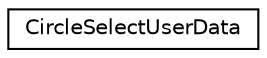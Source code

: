 digraph G
{
  edge [fontname="Helvetica",fontsize="10",labelfontname="Helvetica",labelfontsize="10"];
  node [fontname="Helvetica",fontsize="10",shape=record];
  rankdir=LR;
  Node1 [label="CircleSelectUserData",height=0.2,width=0.4,color="black", fillcolor="white", style="filled",URL="$dc/d10/structCircleSelectUserData.html"];
}
